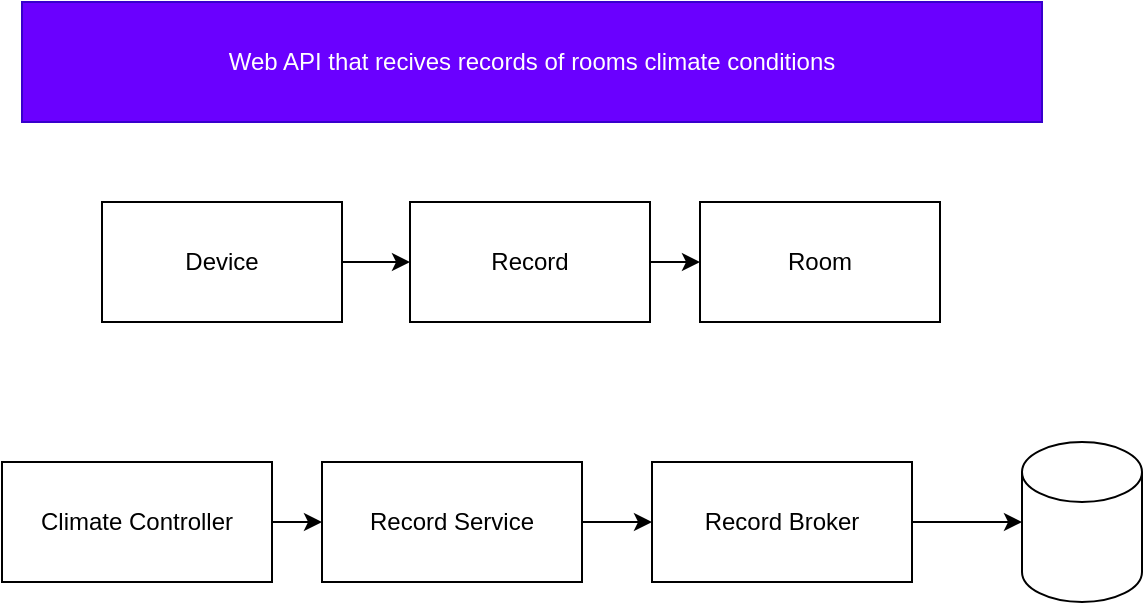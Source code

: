<mxfile version="15.8.7" type="device"><diagram id="g5dyYq1B_zKvjaVm0JMJ" name="Page-1"><mxGraphModel dx="1038" dy="660" grid="1" gridSize="10" guides="1" tooltips="1" connect="1" arrows="1" fold="1" page="1" pageScale="1" pageWidth="850" pageHeight="1100" math="0" shadow="0"><root><mxCell id="0"/><mxCell id="1" parent="0"/><mxCell id="8AhjLwc7SC7p6_HqBuaz-1" value="Web API that recives records of rooms climate conditions" style="rounded=0;whiteSpace=wrap;html=1;fillColor=#6a00ff;fontColor=#ffffff;strokeColor=#3700CC;" parent="1" vertex="1"><mxGeometry x="150" y="10" width="510" height="60" as="geometry"/></mxCell><mxCell id="8AhjLwc7SC7p6_HqBuaz-6" style="edgeStyle=orthogonalEdgeStyle;rounded=0;orthogonalLoop=1;jettySize=auto;html=1;entryX=0;entryY=0.5;entryDx=0;entryDy=0;" parent="1" source="8AhjLwc7SC7p6_HqBuaz-3" target="8AhjLwc7SC7p6_HqBuaz-4" edge="1"><mxGeometry relative="1" as="geometry"/></mxCell><mxCell id="8AhjLwc7SC7p6_HqBuaz-3" value="Device" style="rounded=0;whiteSpace=wrap;html=1;" parent="1" vertex="1"><mxGeometry x="190" y="110" width="120" height="60" as="geometry"/></mxCell><mxCell id="8AhjLwc7SC7p6_HqBuaz-7" style="edgeStyle=orthogonalEdgeStyle;rounded=0;orthogonalLoop=1;jettySize=auto;html=1;exitX=1;exitY=0.5;exitDx=0;exitDy=0;entryX=0;entryY=0.5;entryDx=0;entryDy=0;" parent="1" source="8AhjLwc7SC7p6_HqBuaz-4" target="8AhjLwc7SC7p6_HqBuaz-5" edge="1"><mxGeometry relative="1" as="geometry"/></mxCell><mxCell id="8AhjLwc7SC7p6_HqBuaz-4" value="Record" style="rounded=0;whiteSpace=wrap;html=1;" parent="1" vertex="1"><mxGeometry x="344" y="110" width="120" height="60" as="geometry"/></mxCell><mxCell id="8AhjLwc7SC7p6_HqBuaz-5" value="Room" style="rounded=0;whiteSpace=wrap;html=1;" parent="1" vertex="1"><mxGeometry x="489" y="110" width="120" height="60" as="geometry"/></mxCell><mxCell id="8AhjLwc7SC7p6_HqBuaz-8" value="&lt;br&gt;" style="shape=cylinder3;whiteSpace=wrap;html=1;boundedLbl=1;backgroundOutline=1;size=15;" parent="1" vertex="1"><mxGeometry x="650" y="230" width="60" height="80" as="geometry"/></mxCell><mxCell id="8AhjLwc7SC7p6_HqBuaz-12" style="edgeStyle=orthogonalEdgeStyle;rounded=0;orthogonalLoop=1;jettySize=auto;html=1;" parent="1" source="8AhjLwc7SC7p6_HqBuaz-10" target="8AhjLwc7SC7p6_HqBuaz-8" edge="1"><mxGeometry relative="1" as="geometry"/></mxCell><mxCell id="8AhjLwc7SC7p6_HqBuaz-10" value="Record Broker" style="rounded=0;whiteSpace=wrap;html=1;" parent="1" vertex="1"><mxGeometry x="465" y="240" width="130" height="60" as="geometry"/></mxCell><mxCell id="BdxgfYUiqhI3K_9bb1Dc-16" style="edgeStyle=orthogonalEdgeStyle;rounded=0;orthogonalLoop=1;jettySize=auto;html=1;entryX=0;entryY=0.5;entryDx=0;entryDy=0;" edge="1" parent="1" source="8AhjLwc7SC7p6_HqBuaz-16" target="l37xEFlMgvpmf_s_tgaY-7"><mxGeometry relative="1" as="geometry"/></mxCell><mxCell id="8AhjLwc7SC7p6_HqBuaz-16" value="Climate Controller" style="rounded=0;whiteSpace=wrap;html=1;" parent="1" vertex="1"><mxGeometry x="140" y="240" width="135" height="60" as="geometry"/></mxCell><mxCell id="l37xEFlMgvpmf_s_tgaY-10" style="edgeStyle=orthogonalEdgeStyle;rounded=0;orthogonalLoop=1;jettySize=auto;html=1;" parent="1" target="8AhjLwc7SC7p6_HqBuaz-13" edge="1"><mxGeometry relative="1" as="geometry"><mxPoint x="520" y="330" as="sourcePoint"/></mxGeometry></mxCell><mxCell id="l37xEFlMgvpmf_s_tgaY-9" style="edgeStyle=orthogonalEdgeStyle;rounded=0;orthogonalLoop=1;jettySize=auto;html=1;entryX=0;entryY=0.5;entryDx=0;entryDy=0;" parent="1" source="l37xEFlMgvpmf_s_tgaY-7" target="8AhjLwc7SC7p6_HqBuaz-10" edge="1"><mxGeometry relative="1" as="geometry"/></mxCell><mxCell id="l37xEFlMgvpmf_s_tgaY-7" value="Record Service" style="rounded=0;whiteSpace=wrap;html=1;" parent="1" vertex="1"><mxGeometry x="300" y="240" width="130" height="60" as="geometry"/></mxCell><mxCell id="l37xEFlMgvpmf_s_tgaY-11" style="edgeStyle=orthogonalEdgeStyle;rounded=0;orthogonalLoop=1;jettySize=auto;html=1;" parent="1" source="l37xEFlMgvpmf_s_tgaY-8" edge="1"><mxGeometry relative="1" as="geometry"><mxPoint x="555" y="400" as="targetPoint"/></mxGeometry></mxCell></root></mxGraphModel></diagram></mxfile>